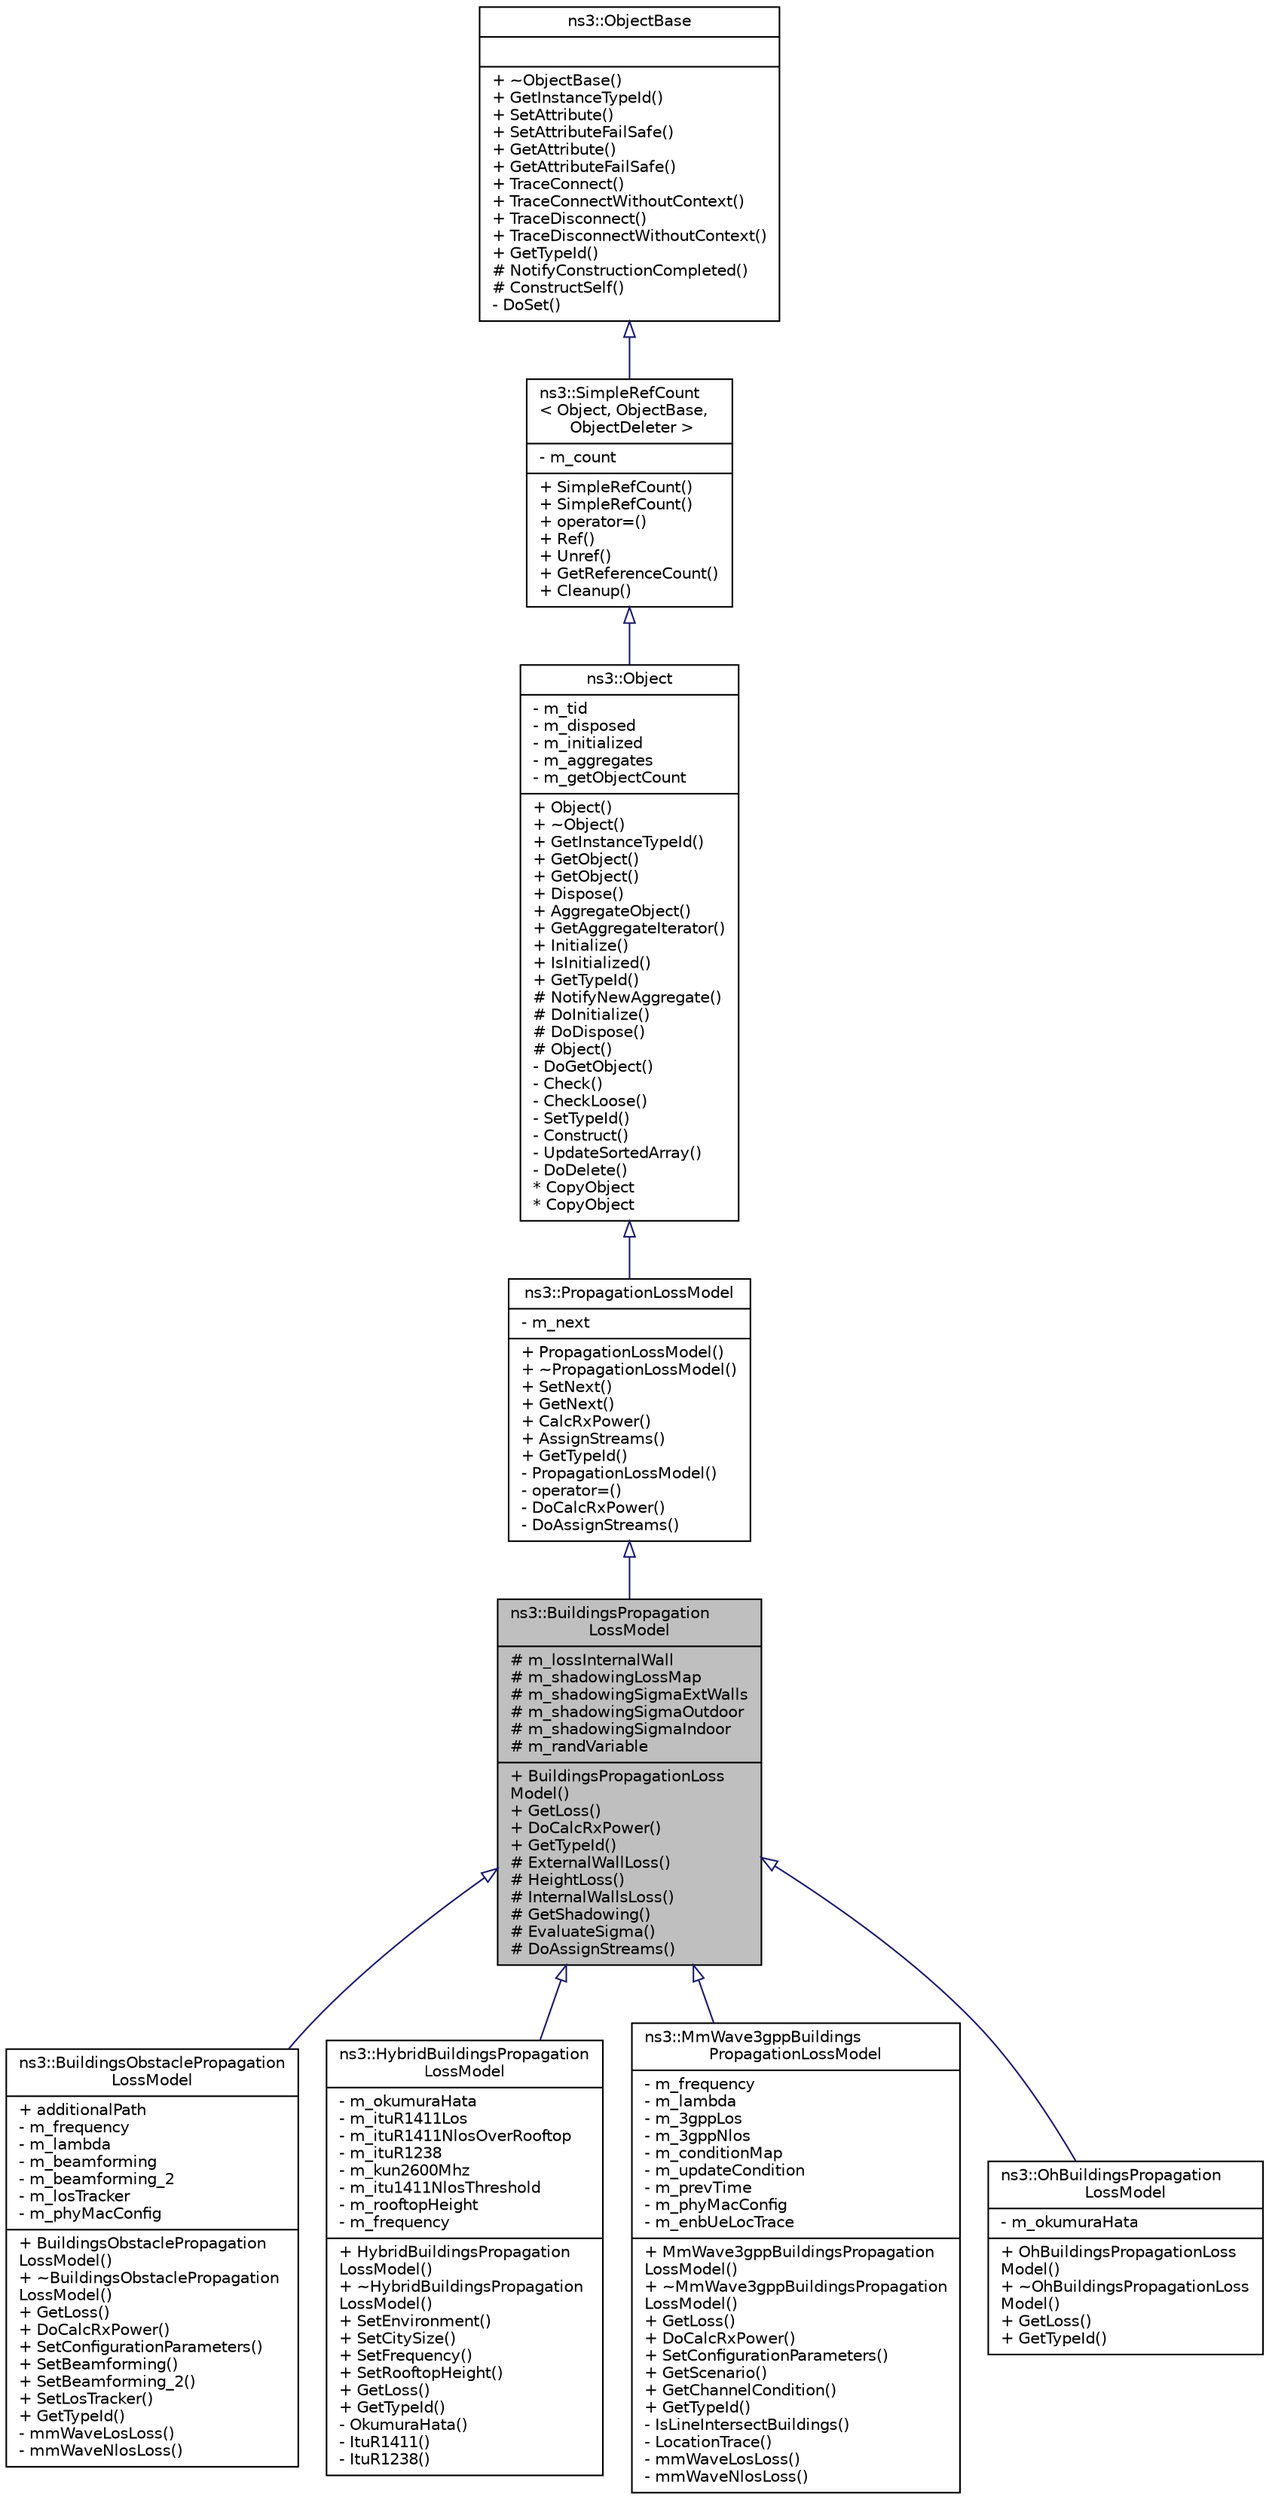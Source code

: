 digraph "ns3::BuildingsPropagationLossModel"
{
  edge [fontname="Helvetica",fontsize="10",labelfontname="Helvetica",labelfontsize="10"];
  node [fontname="Helvetica",fontsize="10",shape=record];
  Node1 [label="{ns3::BuildingsPropagation\lLossModel\n|# m_lossInternalWall\l# m_shadowingLossMap\l# m_shadowingSigmaExtWalls\l# m_shadowingSigmaOutdoor\l# m_shadowingSigmaIndoor\l# m_randVariable\l|+ BuildingsPropagationLoss\lModel()\l+ GetLoss()\l+ DoCalcRxPower()\l+ GetTypeId()\l# ExternalWallLoss()\l# HeightLoss()\l# InternalWallsLoss()\l# GetShadowing()\l# EvaluateSigma()\l# DoAssignStreams()\l}",height=0.2,width=0.4,color="black", fillcolor="grey75", style="filled", fontcolor="black"];
  Node2 -> Node1 [dir="back",color="midnightblue",fontsize="10",style="solid",arrowtail="onormal"];
  Node2 [label="{ns3::PropagationLossModel\n|- m_next\l|+ PropagationLossModel()\l+ ~PropagationLossModel()\l+ SetNext()\l+ GetNext()\l+ CalcRxPower()\l+ AssignStreams()\l+ GetTypeId()\l- PropagationLossModel()\l- operator=()\l- DoCalcRxPower()\l- DoAssignStreams()\l}",height=0.2,width=0.4,color="black", fillcolor="white", style="filled",URL="$d7/df9/classns3_1_1PropagationLossModel.html",tooltip="Models the propagation loss through a transmission medium. "];
  Node3 -> Node2 [dir="back",color="midnightblue",fontsize="10",style="solid",arrowtail="onormal"];
  Node3 [label="{ns3::Object\n|- m_tid\l- m_disposed\l- m_initialized\l- m_aggregates\l- m_getObjectCount\l|+ Object()\l+ ~Object()\l+ GetInstanceTypeId()\l+ GetObject()\l+ GetObject()\l+ Dispose()\l+ AggregateObject()\l+ GetAggregateIterator()\l+ Initialize()\l+ IsInitialized()\l+ GetTypeId()\l# NotifyNewAggregate()\l# DoInitialize()\l# DoDispose()\l# Object()\l- DoGetObject()\l- Check()\l- CheckLoose()\l- SetTypeId()\l- Construct()\l- UpdateSortedArray()\l- DoDelete()\l* CopyObject\l* CopyObject\l}",height=0.2,width=0.4,color="black", fillcolor="white", style="filled",URL="$d9/d77/classns3_1_1Object.html",tooltip="A base class which provides memory management and object aggregation. "];
  Node4 -> Node3 [dir="back",color="midnightblue",fontsize="10",style="solid",arrowtail="onormal"];
  Node4 [label="{ns3::SimpleRefCount\l\< Object, ObjectBase,\l ObjectDeleter \>\n|- m_count\l|+ SimpleRefCount()\l+ SimpleRefCount()\l+ operator=()\l+ Ref()\l+ Unref()\l+ GetReferenceCount()\l+ Cleanup()\l}",height=0.2,width=0.4,color="black", fillcolor="white", style="filled",URL="$da/da1/classns3_1_1SimpleRefCount.html"];
  Node5 -> Node4 [dir="back",color="midnightblue",fontsize="10",style="solid",arrowtail="onormal"];
  Node5 [label="{ns3::ObjectBase\n||+ ~ObjectBase()\l+ GetInstanceTypeId()\l+ SetAttribute()\l+ SetAttributeFailSafe()\l+ GetAttribute()\l+ GetAttributeFailSafe()\l+ TraceConnect()\l+ TraceConnectWithoutContext()\l+ TraceDisconnect()\l+ TraceDisconnectWithoutContext()\l+ GetTypeId()\l# NotifyConstructionCompleted()\l# ConstructSelf()\l- DoSet()\l}",height=0.2,width=0.4,color="black", fillcolor="white", style="filled",URL="$d2/dac/classns3_1_1ObjectBase.html",tooltip="Anchor the ns-3 type and attribute system. "];
  Node1 -> Node6 [dir="back",color="midnightblue",fontsize="10",style="solid",arrowtail="onormal"];
  Node6 [label="{ns3::BuildingsObstaclePropagation\lLossModel\n|+ additionalPath\l- m_frequency\l- m_lambda\l- m_beamforming\l- m_beamforming_2\l- m_losTracker\l- m_phyMacConfig\l|+ BuildingsObstaclePropagation\lLossModel()\l+ ~BuildingsObstaclePropagation\lLossModel()\l+ GetLoss()\l+ DoCalcRxPower()\l+ SetConfigurationParameters()\l+ SetBeamforming()\l+ SetBeamforming_2()\l+ SetLosTracker()\l+ GetTypeId()\l- mmWaveLosLoss()\l- mmWaveNlosLoss()\l}",height=0.2,width=0.4,color="black", fillcolor="white", style="filled",URL="$db/d0d/classns3_1_1BuildingsObstaclePropagationLossModel.html"];
  Node1 -> Node7 [dir="back",color="midnightblue",fontsize="10",style="solid",arrowtail="onormal"];
  Node7 [label="{ns3::HybridBuildingsPropagation\lLossModel\n|- m_okumuraHata\l- m_ituR1411Los\l- m_ituR1411NlosOverRooftop\l- m_ituR1238\l- m_kun2600Mhz\l- m_itu1411NlosThreshold\l- m_rooftopHeight\l- m_frequency\l|+ HybridBuildingsPropagation\lLossModel()\l+ ~HybridBuildingsPropagation\lLossModel()\l+ SetEnvironment()\l+ SetCitySize()\l+ SetFrequency()\l+ SetRooftopHeight()\l+ GetLoss()\l+ GetTypeId()\l- OkumuraHata()\l- ItuR1411()\l- ItuR1238()\l}",height=0.2,width=0.4,color="black", fillcolor="white", style="filled",URL="$de/df8/classns3_1_1HybridBuildingsPropagationLossModel.html",tooltip="The HybridBuildingsPropagationModel is a compound of different models able to evaluate the pathloss f..."];
  Node1 -> Node8 [dir="back",color="midnightblue",fontsize="10",style="solid",arrowtail="onormal"];
  Node8 [label="{ns3::MmWave3gppBuildings\lPropagationLossModel\n|- m_frequency\l- m_lambda\l- m_3gppLos\l- m_3gppNlos\l- m_conditionMap\l- m_updateCondition\l- m_prevTime\l- m_phyMacConfig\l- m_enbUeLocTrace\l|+ MmWave3gppBuildingsPropagation\lLossModel()\l+ ~MmWave3gppBuildingsPropagation\lLossModel()\l+ GetLoss()\l+ DoCalcRxPower()\l+ SetConfigurationParameters()\l+ GetScenario()\l+ GetChannelCondition()\l+ GetTypeId()\l- IsLineIntersectBuildings()\l- LocationTrace()\l- mmWaveLosLoss()\l- mmWaveNlosLoss()\l}",height=0.2,width=0.4,color="black", fillcolor="white", style="filled",URL="$d6/d89/classns3_1_1MmWave3gppBuildingsPropagationLossModel.html"];
  Node1 -> Node9 [dir="back",color="midnightblue",fontsize="10",style="solid",arrowtail="onormal"];
  Node9 [label="{ns3::OhBuildingsPropagation\lLossModel\n|- m_okumuraHata\l|+ OhBuildingsPropagationLoss\lModel()\l+ ~OhBuildingsPropagationLoss\lModel()\l+ GetLoss()\l+ GetTypeId()\l}",height=0.2,width=0.4,color="black", fillcolor="white", style="filled",URL="$d4/d0d/classns3_1_1OhBuildingsPropagationLossModel.html"];
}
